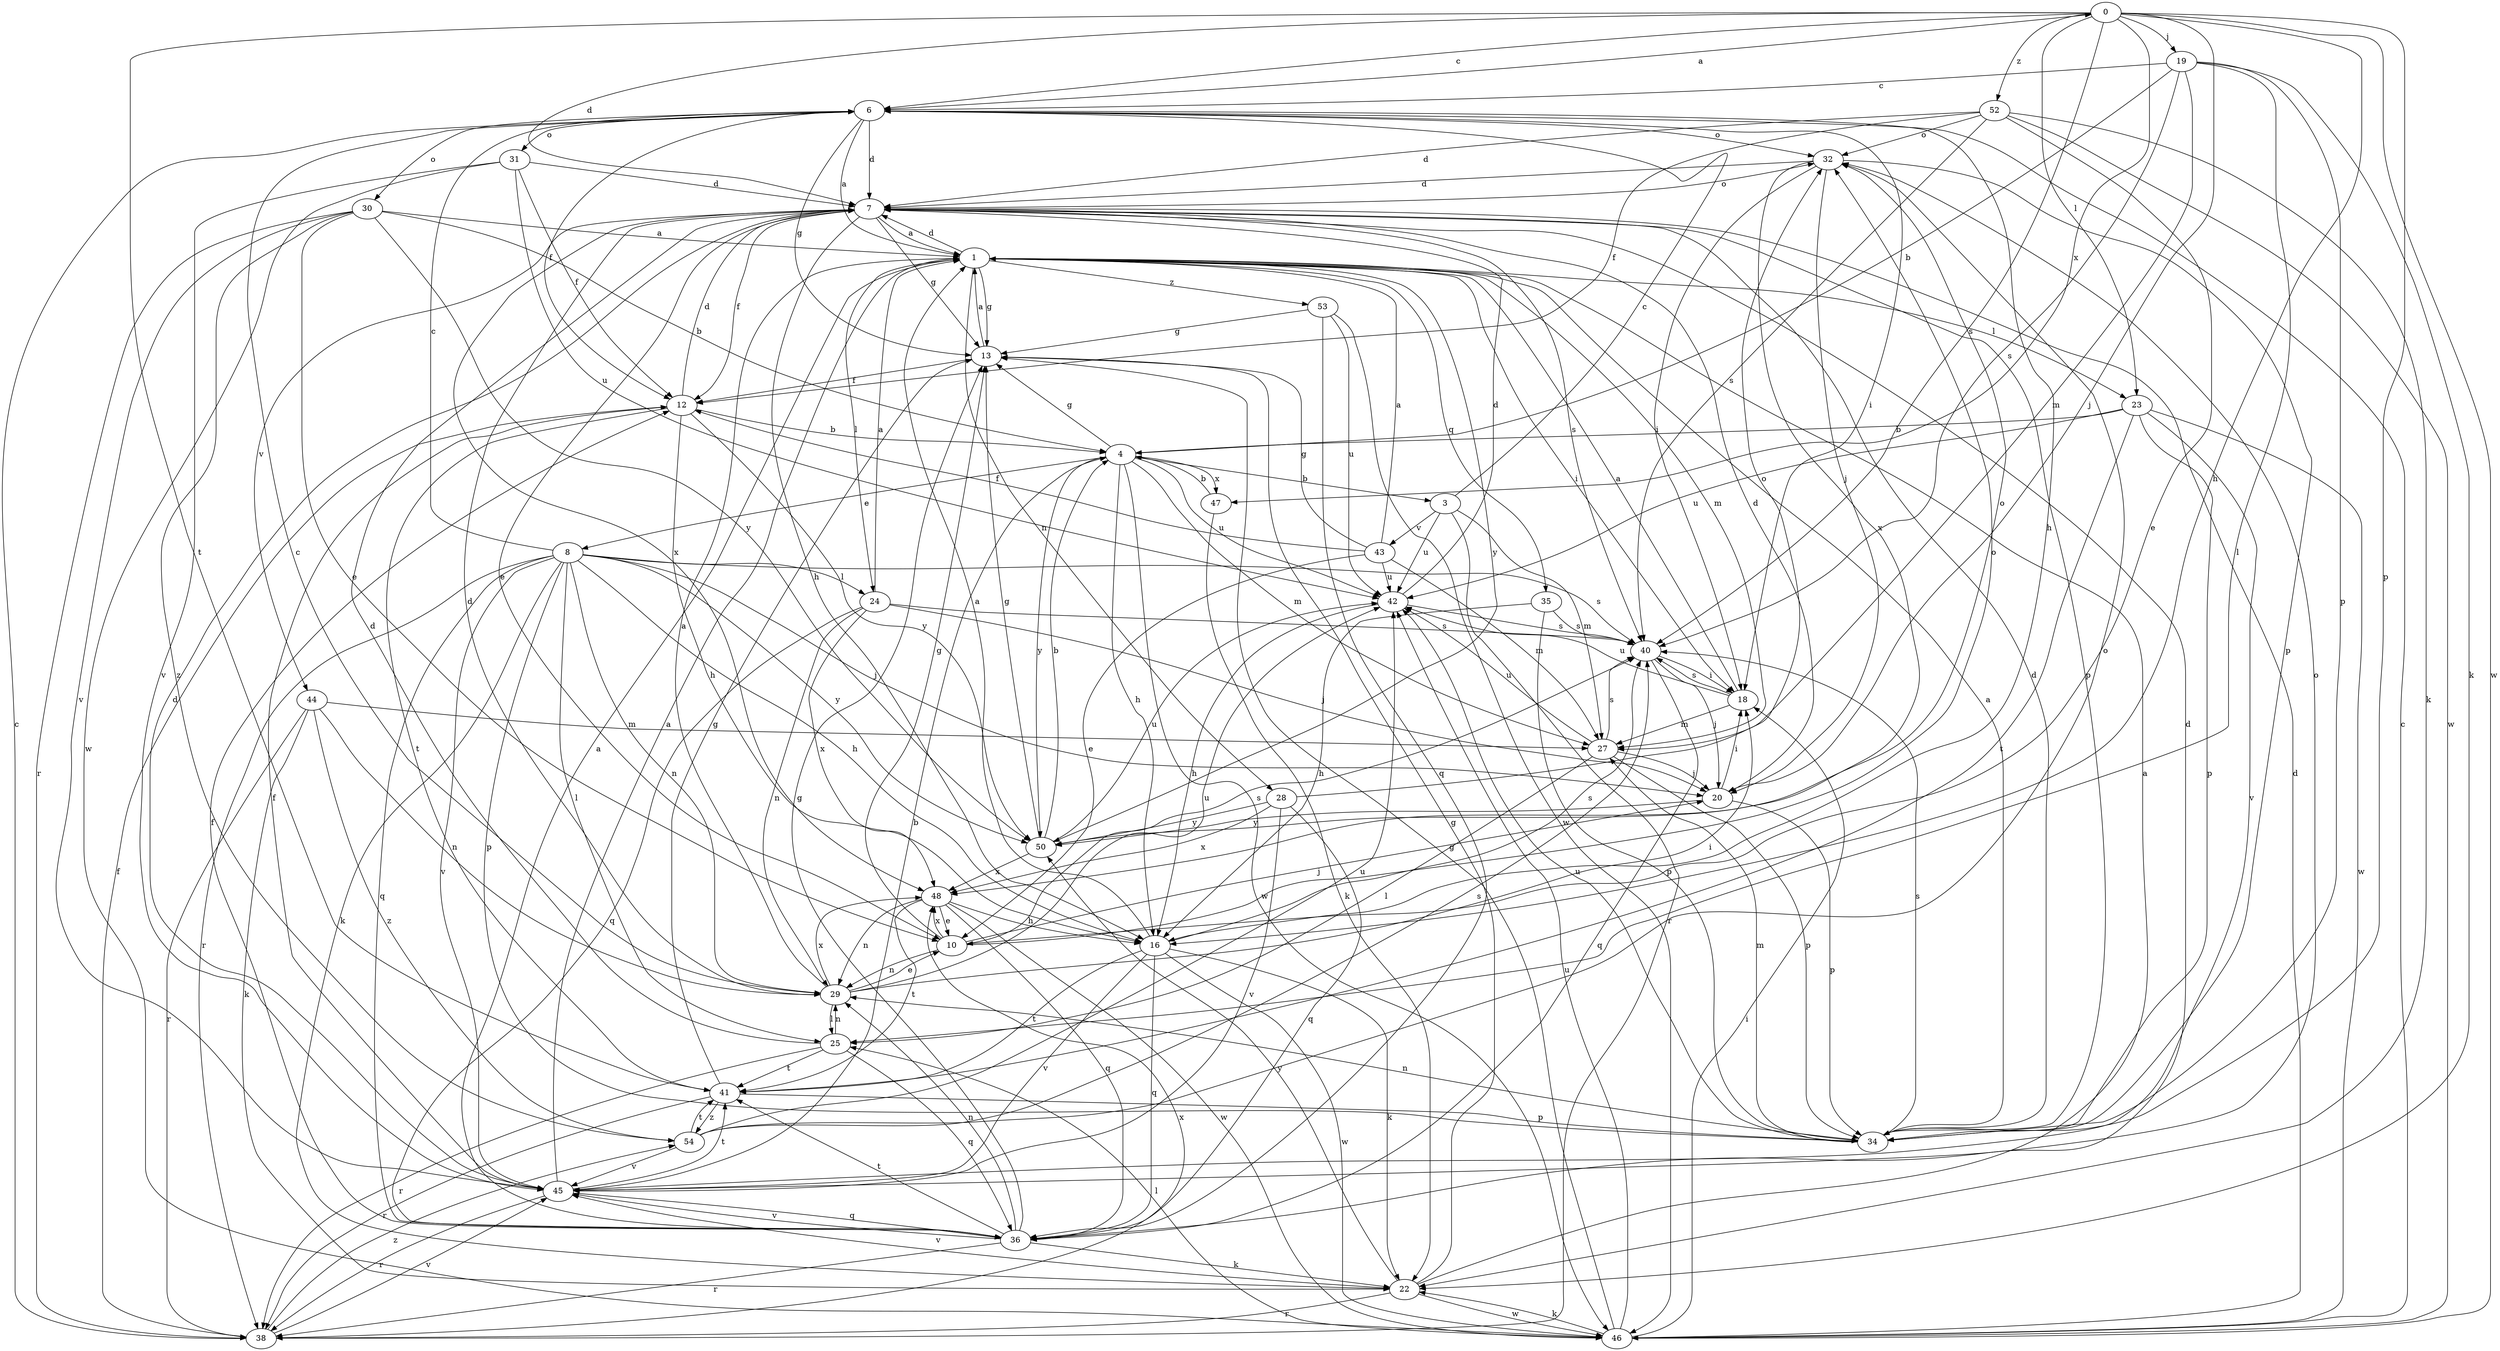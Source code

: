 strict digraph  {
0;
1;
3;
4;
6;
7;
8;
10;
12;
13;
16;
18;
19;
20;
22;
23;
24;
25;
27;
28;
29;
30;
31;
32;
34;
35;
36;
38;
40;
41;
42;
43;
44;
45;
46;
47;
48;
50;
52;
53;
54;
0 -> 6  [label=c];
0 -> 7  [label=d];
0 -> 16  [label=h];
0 -> 19  [label=j];
0 -> 20  [label=j];
0 -> 23  [label=l];
0 -> 34  [label=p];
0 -> 40  [label=s];
0 -> 41  [label=t];
0 -> 46  [label=w];
0 -> 47  [label=x];
0 -> 52  [label=z];
1 -> 7  [label=d];
1 -> 13  [label=g];
1 -> 18  [label=i];
1 -> 23  [label=l];
1 -> 24  [label=l];
1 -> 27  [label=m];
1 -> 28  [label=n];
1 -> 35  [label=q];
1 -> 50  [label=y];
1 -> 53  [label=z];
3 -> 6  [label=c];
3 -> 27  [label=m];
3 -> 38  [label=r];
3 -> 42  [label=u];
3 -> 43  [label=v];
4 -> 3  [label=b];
4 -> 8  [label=e];
4 -> 13  [label=g];
4 -> 16  [label=h];
4 -> 27  [label=m];
4 -> 42  [label=u];
4 -> 46  [label=w];
4 -> 47  [label=x];
4 -> 50  [label=y];
6 -> 0  [label=a];
6 -> 1  [label=a];
6 -> 7  [label=d];
6 -> 12  [label=f];
6 -> 13  [label=g];
6 -> 16  [label=h];
6 -> 18  [label=i];
6 -> 30  [label=o];
6 -> 31  [label=o];
6 -> 32  [label=o];
7 -> 1  [label=a];
7 -> 10  [label=e];
7 -> 12  [label=f];
7 -> 13  [label=g];
7 -> 16  [label=h];
7 -> 32  [label=o];
7 -> 34  [label=p];
7 -> 40  [label=s];
7 -> 44  [label=v];
7 -> 48  [label=x];
8 -> 6  [label=c];
8 -> 16  [label=h];
8 -> 20  [label=j];
8 -> 22  [label=k];
8 -> 24  [label=l];
8 -> 25  [label=l];
8 -> 29  [label=n];
8 -> 34  [label=p];
8 -> 36  [label=q];
8 -> 38  [label=r];
8 -> 40  [label=s];
8 -> 45  [label=v];
8 -> 50  [label=y];
10 -> 13  [label=g];
10 -> 20  [label=j];
10 -> 29  [label=n];
10 -> 32  [label=o];
10 -> 40  [label=s];
10 -> 48  [label=x];
12 -> 4  [label=b];
12 -> 7  [label=d];
12 -> 16  [label=h];
12 -> 41  [label=t];
12 -> 50  [label=y];
13 -> 1  [label=a];
13 -> 12  [label=f];
16 -> 1  [label=a];
16 -> 22  [label=k];
16 -> 36  [label=q];
16 -> 40  [label=s];
16 -> 41  [label=t];
16 -> 45  [label=v];
16 -> 46  [label=w];
18 -> 1  [label=a];
18 -> 27  [label=m];
18 -> 40  [label=s];
18 -> 42  [label=u];
19 -> 4  [label=b];
19 -> 6  [label=c];
19 -> 22  [label=k];
19 -> 25  [label=l];
19 -> 27  [label=m];
19 -> 34  [label=p];
19 -> 40  [label=s];
20 -> 7  [label=d];
20 -> 18  [label=i];
20 -> 34  [label=p];
20 -> 50  [label=y];
22 -> 1  [label=a];
22 -> 13  [label=g];
22 -> 38  [label=r];
22 -> 45  [label=v];
22 -> 46  [label=w];
22 -> 50  [label=y];
23 -> 4  [label=b];
23 -> 34  [label=p];
23 -> 41  [label=t];
23 -> 42  [label=u];
23 -> 45  [label=v];
23 -> 46  [label=w];
24 -> 1  [label=a];
24 -> 20  [label=j];
24 -> 29  [label=n];
24 -> 36  [label=q];
24 -> 40  [label=s];
24 -> 48  [label=x];
25 -> 7  [label=d];
25 -> 29  [label=n];
25 -> 36  [label=q];
25 -> 38  [label=r];
25 -> 41  [label=t];
27 -> 20  [label=j];
27 -> 25  [label=l];
27 -> 34  [label=p];
27 -> 40  [label=s];
27 -> 42  [label=u];
28 -> 32  [label=o];
28 -> 36  [label=q];
28 -> 45  [label=v];
28 -> 48  [label=x];
28 -> 50  [label=y];
29 -> 1  [label=a];
29 -> 6  [label=c];
29 -> 7  [label=d];
29 -> 10  [label=e];
29 -> 18  [label=i];
29 -> 25  [label=l];
29 -> 42  [label=u];
29 -> 48  [label=x];
30 -> 1  [label=a];
30 -> 4  [label=b];
30 -> 10  [label=e];
30 -> 38  [label=r];
30 -> 45  [label=v];
30 -> 50  [label=y];
30 -> 54  [label=z];
31 -> 7  [label=d];
31 -> 12  [label=f];
31 -> 42  [label=u];
31 -> 45  [label=v];
31 -> 46  [label=w];
32 -> 7  [label=d];
32 -> 18  [label=i];
32 -> 20  [label=j];
32 -> 34  [label=p];
32 -> 48  [label=x];
34 -> 1  [label=a];
34 -> 7  [label=d];
34 -> 27  [label=m];
34 -> 29  [label=n];
34 -> 40  [label=s];
34 -> 42  [label=u];
35 -> 16  [label=h];
35 -> 34  [label=p];
35 -> 40  [label=s];
36 -> 1  [label=a];
36 -> 7  [label=d];
36 -> 12  [label=f];
36 -> 13  [label=g];
36 -> 22  [label=k];
36 -> 29  [label=n];
36 -> 38  [label=r];
36 -> 41  [label=t];
36 -> 45  [label=v];
38 -> 6  [label=c];
38 -> 12  [label=f];
38 -> 45  [label=v];
38 -> 48  [label=x];
38 -> 54  [label=z];
40 -> 18  [label=i];
40 -> 20  [label=j];
40 -> 36  [label=q];
41 -> 13  [label=g];
41 -> 34  [label=p];
41 -> 38  [label=r];
41 -> 54  [label=z];
42 -> 7  [label=d];
42 -> 16  [label=h];
42 -> 40  [label=s];
43 -> 1  [label=a];
43 -> 10  [label=e];
43 -> 12  [label=f];
43 -> 13  [label=g];
43 -> 27  [label=m];
43 -> 42  [label=u];
44 -> 22  [label=k];
44 -> 27  [label=m];
44 -> 29  [label=n];
44 -> 38  [label=r];
44 -> 54  [label=z];
45 -> 1  [label=a];
45 -> 4  [label=b];
45 -> 7  [label=d];
45 -> 12  [label=f];
45 -> 32  [label=o];
45 -> 36  [label=q];
45 -> 38  [label=r];
45 -> 41  [label=t];
46 -> 6  [label=c];
46 -> 7  [label=d];
46 -> 13  [label=g];
46 -> 18  [label=i];
46 -> 22  [label=k];
46 -> 25  [label=l];
46 -> 42  [label=u];
47 -> 4  [label=b];
47 -> 22  [label=k];
48 -> 10  [label=e];
48 -> 16  [label=h];
48 -> 29  [label=n];
48 -> 36  [label=q];
48 -> 41  [label=t];
48 -> 46  [label=w];
50 -> 4  [label=b];
50 -> 13  [label=g];
50 -> 32  [label=o];
50 -> 42  [label=u];
50 -> 48  [label=x];
52 -> 7  [label=d];
52 -> 10  [label=e];
52 -> 12  [label=f];
52 -> 22  [label=k];
52 -> 32  [label=o];
52 -> 40  [label=s];
52 -> 46  [label=w];
53 -> 13  [label=g];
53 -> 36  [label=q];
53 -> 42  [label=u];
53 -> 46  [label=w];
54 -> 32  [label=o];
54 -> 40  [label=s];
54 -> 41  [label=t];
54 -> 42  [label=u];
54 -> 45  [label=v];
}
